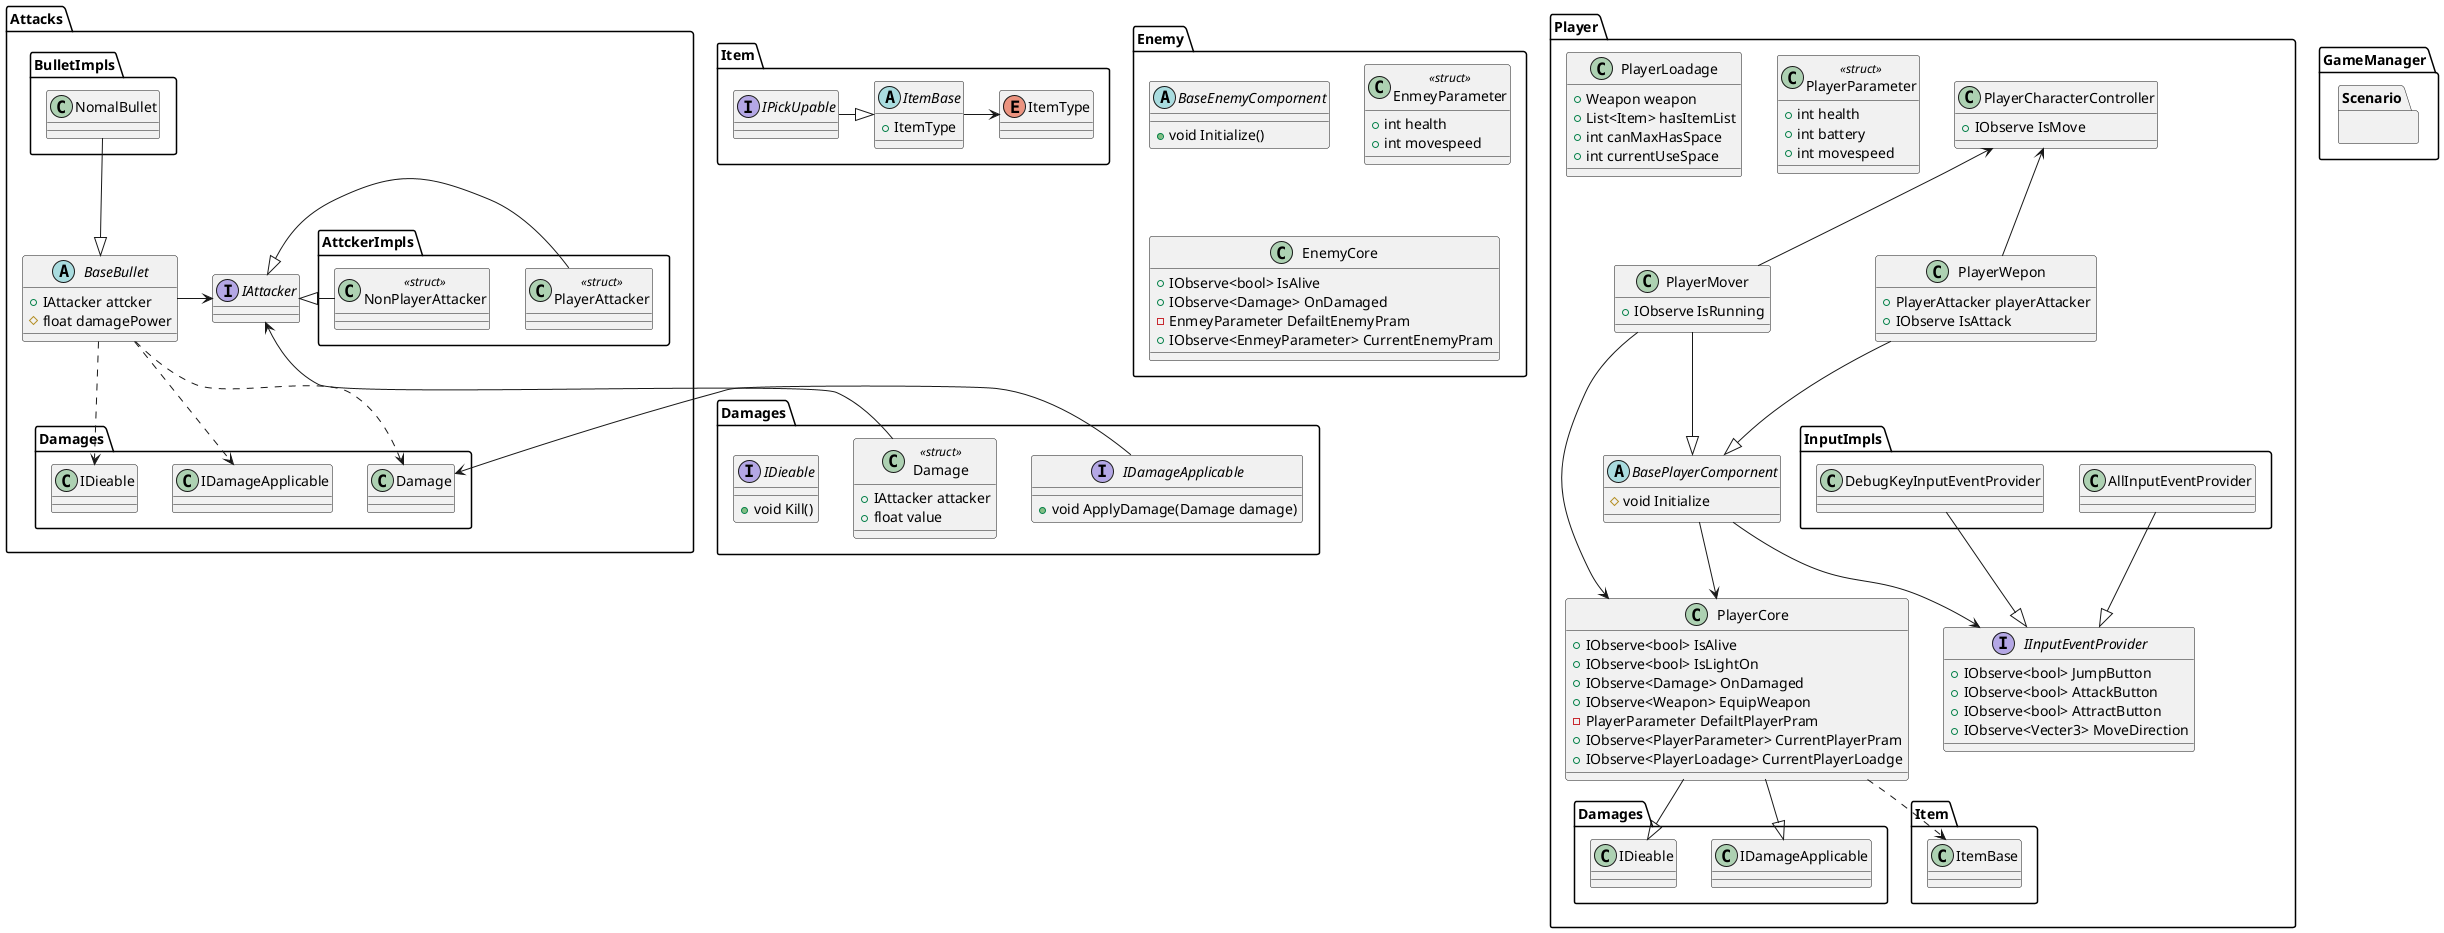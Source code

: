 @startuml

namespace Player{
  class PlayerParameter<<struct>>{
    + int health
    + int battery
    + int movespeed
  }

  class PlayerLoadage{
    + Weapon weapon
    + List<Item> hasItemList
    + int canMaxHasSpace
    + int currentUseSpace
  }

  class PlayerCore{
    + IObserve<bool> IsAlive
    + IObserve<bool> IsLightOn
    + IObserve<Damage> OnDamaged
    + IObserve<Weapon> EquipWeapon
    - PlayerParameter DefailtPlayerPram
    + IObserve<PlayerParameter> CurrentPlayerPram
    + IObserve<PlayerLoadage> CurrentPlayerLoadge
  }

  namespace InputImpls{
    class AllInputEventProvider
    class DebugKeyInputEventProvider

    AllInputEventProvider --|> Player.IInputEventProvider
    DebugKeyInputEventProvider --|> Player.IInputEventProvider
  }

  interface IInputEventProvider{
    + IObserve<bool> JumpButton
    + IObserve<bool> AttackButton
    + IObserve<bool> AttractButton
    + IObserve<Vecter3> MoveDirection
  }

  abstract class BasePlayerCompornent{
    # void Initialize
  }

  BasePlayerCompornent --> PlayerCore
  BasePlayerCompornent --> IInputEventProvider

  class PlayerMover{
    + IObserve IsRunning
  }
  class PlayerWepon{
    + PlayerAttacker playerAttacker
    + IObserve IsAttack
  }
  class PlayerCharacterController{
    + IObserve IsMove
  }

  PlayerMover --|> BasePlayerCompornent
  PlayerWepon --|> BasePlayerCompornent

  PlayerMover --> PlayerCore
  PlayerMover -up-> PlayerCharacterController
  PlayerWepon -up-> PlayerCharacterController

  PlayerCore --|> Damages.IDamageApplicable
  PlayerCore --|> Damages.IDieable

  PlayerCore ..> Item.ItemBase
}

namespace Enemy{
  abstract class BaseEnemyCompornent{
    + void Initialize()
  }

  class EnmeyParameter<<struct>>{
    + int health
    + int movespeed
  }

  class EnemyCore{
    + IObserve<bool> IsAlive
    + IObserve<Damage> OnDamaged
    - EnmeyParameter DefailtEnemyPram
    + IObserve<EnmeyParameter> CurrentEnemyPram
  }
}

namespace Attacks{
    interface IAttacker

    namespace AttckerImpls{

        class PlayerAttacker <<struct>>

        class NonPlayerAttacker <<struct>>

        PlayerAttacker --r|> Attacks.IAttacker
        NonPlayerAttacker --r|> Attacks.IAttacker
    }

    abstract class BaseBullet{
      + IAttacker attcker
      # float damagePower
    }
    BaseBullet -> IAttacker
    BaseBullet ..> Damages.Damage
    BaseBullet ..> Damages.IDamageApplicable
    BaseBullet ..> Damages.IDieable
    namespace BulletImpls{
        class NomalBullet

        NomalBullet --|> Attacks.BaseBullet
    }
}

namespace Damages{
    interface IDamageApplicable{
    + void ApplyDamage(Damage damage)
    }

    IDamageApplicable --l> Damage

    class Damage<<struct>>{
      + IAttacker attacker
      + float value
    }

    Damage -> Attacks.IAttacker

    interface IDieable{
        + void Kill()
    }

}

namespace Item{
  interface IPickUpable

  abstract class ItemBase{
    + ItemType
  }

  enum ItemType

  IPickUpable -|> ItemBase
  ItemBase -> ItemType
}

namespace GameManager{
  namespace Scenario{

  }
}

@enduml
